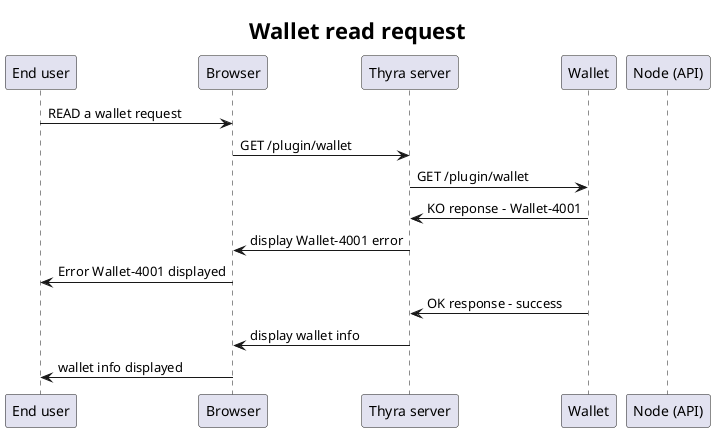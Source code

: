 @startuml Read request
participant "End user" as user
participant "Browser" as ui
participant "Thyra server" as thyra
participant "Wallet" as w
participant "Node (API)" as node
title "= **Wallet read request**"

user -> ui: READ a wallet request 
ui -> thyra: GET /plugin/wallet
thyra -> w: GET /plugin/wallet
w -> thyra: KO reponse - Wallet-4001
thyra -> ui: display Wallet-4001 error
ui -> user: Error Wallet-4001 displayed
w -> thyra: OK response - success
thyra -> ui: display wallet info
ui -> user: wallet info displayed
@enduml